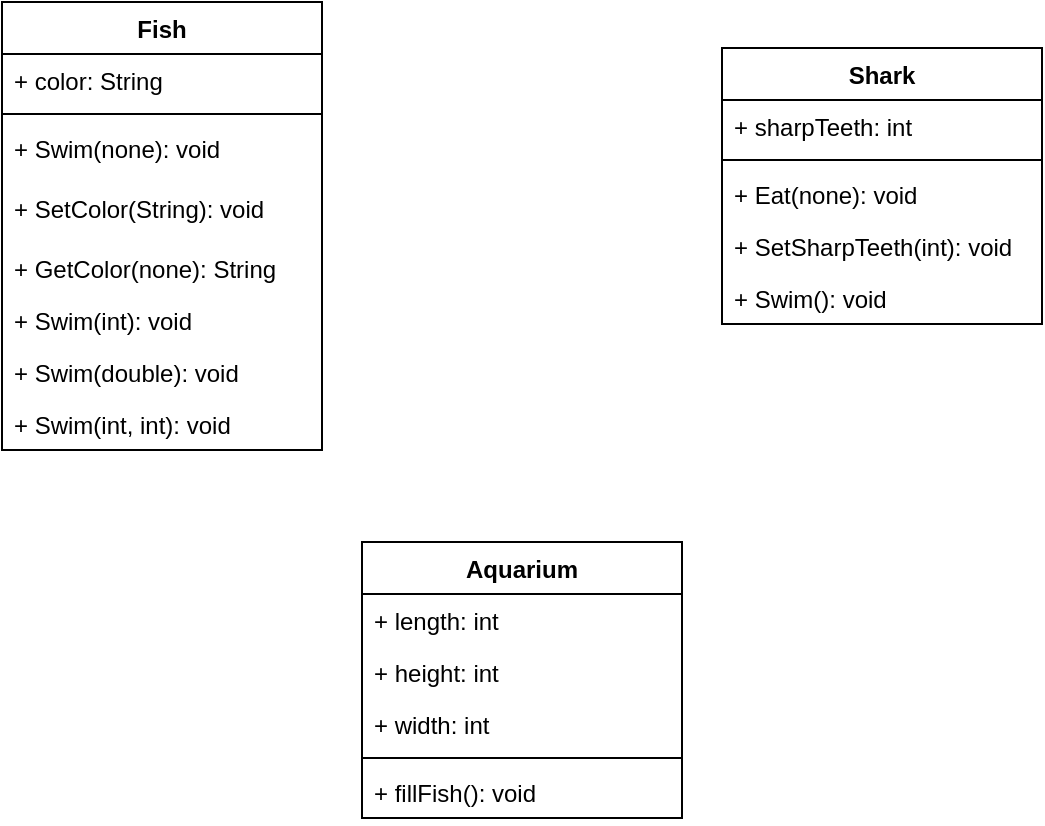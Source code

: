 <mxfile version="13.8.0" type="github">
  <diagram id="C5RBs43oDa-KdzZeNtuy" name="Page-1">
    <mxGraphModel dx="556" dy="602" grid="1" gridSize="10" guides="1" tooltips="1" connect="1" arrows="1" fold="1" page="1" pageScale="1" pageWidth="827" pageHeight="1169" math="0" shadow="0">
      <root>
        <mxCell id="WIyWlLk6GJQsqaUBKTNV-0" />
        <mxCell id="WIyWlLk6GJQsqaUBKTNV-1" parent="WIyWlLk6GJQsqaUBKTNV-0" />
        <mxCell id="ZDt5OQKj0tVtjhARu_XK-10" value="Shark" style="swimlane;fontStyle=1;align=center;verticalAlign=top;childLayout=stackLayout;horizontal=1;startSize=26;horizontalStack=0;resizeParent=1;resizeParentMax=0;resizeLast=0;collapsible=1;marginBottom=0;" vertex="1" parent="WIyWlLk6GJQsqaUBKTNV-1">
          <mxGeometry x="600" y="163" width="160" height="138" as="geometry" />
        </mxCell>
        <mxCell id="ZDt5OQKj0tVtjhARu_XK-11" value="+ sharpTeeth: int" style="text;strokeColor=none;fillColor=none;align=left;verticalAlign=top;spacingLeft=4;spacingRight=4;overflow=hidden;rotatable=0;points=[[0,0.5],[1,0.5]];portConstraint=eastwest;" vertex="1" parent="ZDt5OQKj0tVtjhARu_XK-10">
          <mxGeometry y="26" width="160" height="26" as="geometry" />
        </mxCell>
        <mxCell id="ZDt5OQKj0tVtjhARu_XK-12" value="" style="line;strokeWidth=1;fillColor=none;align=left;verticalAlign=middle;spacingTop=-1;spacingLeft=3;spacingRight=3;rotatable=0;labelPosition=right;points=[];portConstraint=eastwest;" vertex="1" parent="ZDt5OQKj0tVtjhARu_XK-10">
          <mxGeometry y="52" width="160" height="8" as="geometry" />
        </mxCell>
        <mxCell id="ZDt5OQKj0tVtjhARu_XK-13" value="+ Eat(none): void" style="text;strokeColor=none;fillColor=none;align=left;verticalAlign=top;spacingLeft=4;spacingRight=4;overflow=hidden;rotatable=0;points=[[0,0.5],[1,0.5]];portConstraint=eastwest;" vertex="1" parent="ZDt5OQKj0tVtjhARu_XK-10">
          <mxGeometry y="60" width="160" height="26" as="geometry" />
        </mxCell>
        <mxCell id="ZDt5OQKj0tVtjhARu_XK-14" value="+ SetSharpTeeth(int): void" style="text;strokeColor=none;fillColor=none;align=left;verticalAlign=top;spacingLeft=4;spacingRight=4;overflow=hidden;rotatable=0;points=[[0,0.5],[1,0.5]];portConstraint=eastwest;" vertex="1" parent="ZDt5OQKj0tVtjhARu_XK-10">
          <mxGeometry y="86" width="160" height="26" as="geometry" />
        </mxCell>
        <mxCell id="ZDt5OQKj0tVtjhARu_XK-15" value="+ Swim(): void" style="text;strokeColor=none;fillColor=none;align=left;verticalAlign=top;spacingLeft=4;spacingRight=4;overflow=hidden;rotatable=0;points=[[0,0.5],[1,0.5]];portConstraint=eastwest;" vertex="1" parent="ZDt5OQKj0tVtjhARu_XK-10">
          <mxGeometry y="112" width="160" height="26" as="geometry" />
        </mxCell>
        <mxCell id="ZDt5OQKj0tVtjhARu_XK-16" value="Aquarium" style="swimlane;fontStyle=1;align=center;verticalAlign=top;childLayout=stackLayout;horizontal=1;startSize=26;horizontalStack=0;resizeParent=1;resizeParentMax=0;resizeLast=0;collapsible=1;marginBottom=0;" vertex="1" parent="WIyWlLk6GJQsqaUBKTNV-1">
          <mxGeometry x="420" y="410" width="160" height="138" as="geometry" />
        </mxCell>
        <mxCell id="ZDt5OQKj0tVtjhARu_XK-17" value="+ length: int" style="text;strokeColor=none;fillColor=none;align=left;verticalAlign=top;spacingLeft=4;spacingRight=4;overflow=hidden;rotatable=0;points=[[0,0.5],[1,0.5]];portConstraint=eastwest;" vertex="1" parent="ZDt5OQKj0tVtjhARu_XK-16">
          <mxGeometry y="26" width="160" height="26" as="geometry" />
        </mxCell>
        <mxCell id="ZDt5OQKj0tVtjhARu_XK-21" value="+ height: int" style="text;strokeColor=none;fillColor=none;align=left;verticalAlign=top;spacingLeft=4;spacingRight=4;overflow=hidden;rotatable=0;points=[[0,0.5],[1,0.5]];portConstraint=eastwest;" vertex="1" parent="ZDt5OQKj0tVtjhARu_XK-16">
          <mxGeometry y="52" width="160" height="26" as="geometry" />
        </mxCell>
        <mxCell id="ZDt5OQKj0tVtjhARu_XK-20" value="+ width: int" style="text;strokeColor=none;fillColor=none;align=left;verticalAlign=top;spacingLeft=4;spacingRight=4;overflow=hidden;rotatable=0;points=[[0,0.5],[1,0.5]];portConstraint=eastwest;" vertex="1" parent="ZDt5OQKj0tVtjhARu_XK-16">
          <mxGeometry y="78" width="160" height="26" as="geometry" />
        </mxCell>
        <mxCell id="ZDt5OQKj0tVtjhARu_XK-18" value="" style="line;strokeWidth=1;fillColor=none;align=left;verticalAlign=middle;spacingTop=-1;spacingLeft=3;spacingRight=3;rotatable=0;labelPosition=right;points=[];portConstraint=eastwest;" vertex="1" parent="ZDt5OQKj0tVtjhARu_XK-16">
          <mxGeometry y="104" width="160" height="8" as="geometry" />
        </mxCell>
        <mxCell id="ZDt5OQKj0tVtjhARu_XK-19" value="+ fillFish(): void" style="text;strokeColor=none;fillColor=none;align=left;verticalAlign=top;spacingLeft=4;spacingRight=4;overflow=hidden;rotatable=0;points=[[0,0.5],[1,0.5]];portConstraint=eastwest;" vertex="1" parent="ZDt5OQKj0tVtjhARu_XK-16">
          <mxGeometry y="112" width="160" height="26" as="geometry" />
        </mxCell>
        <mxCell id="ZDt5OQKj0tVtjhARu_XK-0" value="Fish" style="swimlane;fontStyle=1;align=center;verticalAlign=top;childLayout=stackLayout;horizontal=1;startSize=26;horizontalStack=0;resizeParent=1;resizeParentMax=0;resizeLast=0;collapsible=1;marginBottom=0;" vertex="1" parent="WIyWlLk6GJQsqaUBKTNV-1">
          <mxGeometry x="240" y="140" width="160" height="224" as="geometry" />
        </mxCell>
        <mxCell id="ZDt5OQKj0tVtjhARu_XK-1" value="+ color: String" style="text;strokeColor=none;fillColor=none;align=left;verticalAlign=top;spacingLeft=4;spacingRight=4;overflow=hidden;rotatable=0;points=[[0,0.5],[1,0.5]];portConstraint=eastwest;" vertex="1" parent="ZDt5OQKj0tVtjhARu_XK-0">
          <mxGeometry y="26" width="160" height="26" as="geometry" />
        </mxCell>
        <mxCell id="ZDt5OQKj0tVtjhARu_XK-2" value="" style="line;strokeWidth=1;fillColor=none;align=left;verticalAlign=middle;spacingTop=-1;spacingLeft=3;spacingRight=3;rotatable=0;labelPosition=right;points=[];portConstraint=eastwest;" vertex="1" parent="ZDt5OQKj0tVtjhARu_XK-0">
          <mxGeometry y="52" width="160" height="8" as="geometry" />
        </mxCell>
        <mxCell id="ZDt5OQKj0tVtjhARu_XK-3" value="+ Swim(none): void" style="text;strokeColor=none;fillColor=none;align=left;verticalAlign=top;spacingLeft=4;spacingRight=4;overflow=hidden;rotatable=0;points=[[0,0.5],[1,0.5]];portConstraint=eastwest;" vertex="1" parent="ZDt5OQKj0tVtjhARu_XK-0">
          <mxGeometry y="60" width="160" height="30" as="geometry" />
        </mxCell>
        <mxCell id="ZDt5OQKj0tVtjhARu_XK-5" value="+ SetColor(String): void" style="text;strokeColor=none;fillColor=none;align=left;verticalAlign=top;spacingLeft=4;spacingRight=4;overflow=hidden;rotatable=0;points=[[0,0.5],[1,0.5]];portConstraint=eastwest;" vertex="1" parent="ZDt5OQKj0tVtjhARu_XK-0">
          <mxGeometry y="90" width="160" height="30" as="geometry" />
        </mxCell>
        <mxCell id="ZDt5OQKj0tVtjhARu_XK-6" value="+ GetColor(none): String" style="text;strokeColor=none;fillColor=none;align=left;verticalAlign=top;spacingLeft=4;spacingRight=4;overflow=hidden;rotatable=0;points=[[0,0.5],[1,0.5]];portConstraint=eastwest;" vertex="1" parent="ZDt5OQKj0tVtjhARu_XK-0">
          <mxGeometry y="120" width="160" height="26" as="geometry" />
        </mxCell>
        <mxCell id="ZDt5OQKj0tVtjhARu_XK-7" value="+ Swim(int): void" style="text;strokeColor=none;fillColor=none;align=left;verticalAlign=top;spacingLeft=4;spacingRight=4;overflow=hidden;rotatable=0;points=[[0,0.5],[1,0.5]];portConstraint=eastwest;" vertex="1" parent="ZDt5OQKj0tVtjhARu_XK-0">
          <mxGeometry y="146" width="160" height="26" as="geometry" />
        </mxCell>
        <mxCell id="ZDt5OQKj0tVtjhARu_XK-8" value="+ Swim(double): void" style="text;strokeColor=none;fillColor=none;align=left;verticalAlign=top;spacingLeft=4;spacingRight=4;overflow=hidden;rotatable=0;points=[[0,0.5],[1,0.5]];portConstraint=eastwest;" vertex="1" parent="ZDt5OQKj0tVtjhARu_XK-0">
          <mxGeometry y="172" width="160" height="26" as="geometry" />
        </mxCell>
        <mxCell id="ZDt5OQKj0tVtjhARu_XK-9" value="+ Swim(int, int): void" style="text;strokeColor=none;fillColor=none;align=left;verticalAlign=top;spacingLeft=4;spacingRight=4;overflow=hidden;rotatable=0;points=[[0,0.5],[1,0.5]];portConstraint=eastwest;" vertex="1" parent="ZDt5OQKj0tVtjhARu_XK-0">
          <mxGeometry y="198" width="160" height="26" as="geometry" />
        </mxCell>
      </root>
    </mxGraphModel>
  </diagram>
</mxfile>
